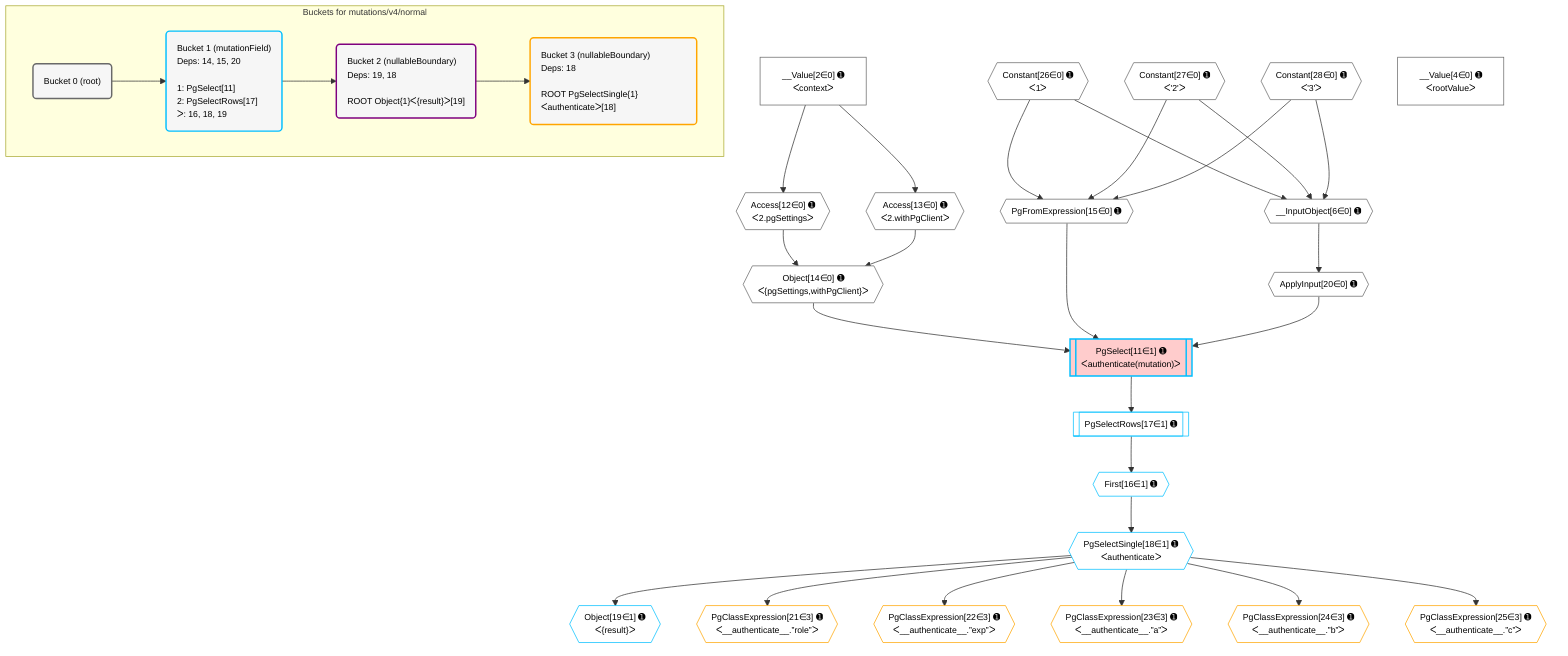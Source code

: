 %%{init: {'themeVariables': { 'fontSize': '12px'}}}%%
graph TD
    classDef path fill:#eee,stroke:#000,color:#000
    classDef plan fill:#fff,stroke-width:1px,color:#000
    classDef itemplan fill:#fff,stroke-width:2px,color:#000
    classDef unbatchedplan fill:#dff,stroke-width:1px,color:#000
    classDef sideeffectplan fill:#fcc,stroke-width:2px,color:#000
    classDef bucket fill:#f6f6f6,color:#000,stroke-width:2px,text-align:left


    %% plan dependencies
    __InputObject6{{"__InputObject[6∈0] ➊"}}:::plan
    Constant26{{"Constant[26∈0] ➊<br />ᐸ1ᐳ"}}:::plan
    Constant27{{"Constant[27∈0] ➊<br />ᐸ'2'ᐳ"}}:::plan
    Constant28{{"Constant[28∈0] ➊<br />ᐸ'3'ᐳ"}}:::plan
    Constant26 & Constant27 & Constant28 --> __InputObject6
    PgFromExpression15{{"PgFromExpression[15∈0] ➊"}}:::plan
    Constant26 & Constant27 & Constant28 --> PgFromExpression15
    Object14{{"Object[14∈0] ➊<br />ᐸ{pgSettings,withPgClient}ᐳ"}}:::plan
    Access12{{"Access[12∈0] ➊<br />ᐸ2.pgSettingsᐳ"}}:::plan
    Access13{{"Access[13∈0] ➊<br />ᐸ2.withPgClientᐳ"}}:::plan
    Access12 & Access13 --> Object14
    __Value2["__Value[2∈0] ➊<br />ᐸcontextᐳ"]:::plan
    __Value2 --> Access12
    __Value2 --> Access13
    ApplyInput20{{"ApplyInput[20∈0] ➊"}}:::plan
    __InputObject6 --> ApplyInput20
    __Value4["__Value[4∈0] ➊<br />ᐸrootValueᐳ"]:::plan
    PgSelect11[["PgSelect[11∈1] ➊<br />ᐸauthenticate(mutation)ᐳ"]]:::sideeffectplan
    Object14 & PgFromExpression15 & ApplyInput20 --> PgSelect11
    First16{{"First[16∈1] ➊"}}:::plan
    PgSelectRows17[["PgSelectRows[17∈1] ➊"]]:::plan
    PgSelectRows17 --> First16
    PgSelect11 --> PgSelectRows17
    PgSelectSingle18{{"PgSelectSingle[18∈1] ➊<br />ᐸauthenticateᐳ"}}:::plan
    First16 --> PgSelectSingle18
    Object19{{"Object[19∈1] ➊<br />ᐸ{result}ᐳ"}}:::plan
    PgSelectSingle18 --> Object19
    PgClassExpression21{{"PgClassExpression[21∈3] ➊<br />ᐸ__authenticate__.”role”ᐳ"}}:::plan
    PgSelectSingle18 --> PgClassExpression21
    PgClassExpression22{{"PgClassExpression[22∈3] ➊<br />ᐸ__authenticate__.”exp”ᐳ"}}:::plan
    PgSelectSingle18 --> PgClassExpression22
    PgClassExpression23{{"PgClassExpression[23∈3] ➊<br />ᐸ__authenticate__.”a”ᐳ"}}:::plan
    PgSelectSingle18 --> PgClassExpression23
    PgClassExpression24{{"PgClassExpression[24∈3] ➊<br />ᐸ__authenticate__.”b”ᐳ"}}:::plan
    PgSelectSingle18 --> PgClassExpression24
    PgClassExpression25{{"PgClassExpression[25∈3] ➊<br />ᐸ__authenticate__.”c”ᐳ"}}:::plan
    PgSelectSingle18 --> PgClassExpression25

    %% define steps

    subgraph "Buckets for mutations/v4/normal"
    Bucket0("Bucket 0 (root)"):::bucket
    classDef bucket0 stroke:#696969
    class Bucket0,__Value2,__Value4,__InputObject6,Access12,Access13,Object14,PgFromExpression15,ApplyInput20,Constant26,Constant27,Constant28 bucket0
    Bucket1("Bucket 1 (mutationField)<br />Deps: 14, 15, 20<br /><br />1: PgSelect[11]<br />2: PgSelectRows[17]<br />ᐳ: 16, 18, 19"):::bucket
    classDef bucket1 stroke:#00bfff
    class Bucket1,PgSelect11,First16,PgSelectRows17,PgSelectSingle18,Object19 bucket1
    Bucket2("Bucket 2 (nullableBoundary)<br />Deps: 19, 18<br /><br />ROOT Object{1}ᐸ{result}ᐳ[19]"):::bucket
    classDef bucket2 stroke:#7f007f
    class Bucket2 bucket2
    Bucket3("Bucket 3 (nullableBoundary)<br />Deps: 18<br /><br />ROOT PgSelectSingle{1}ᐸauthenticateᐳ[18]"):::bucket
    classDef bucket3 stroke:#ffa500
    class Bucket3,PgClassExpression21,PgClassExpression22,PgClassExpression23,PgClassExpression24,PgClassExpression25 bucket3
    Bucket0 --> Bucket1
    Bucket1 --> Bucket2
    Bucket2 --> Bucket3
    end